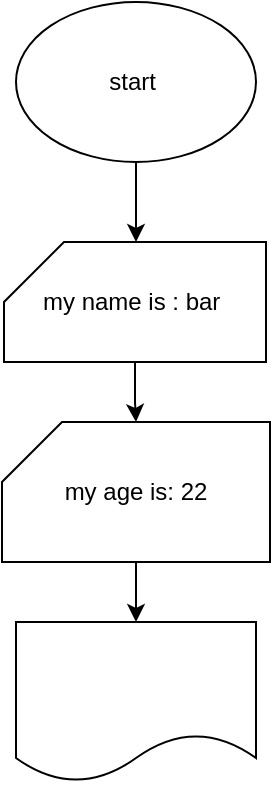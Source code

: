 <mxfile version="23.1.8" type="github">
  <diagram name="דיאגרמה 1 " id="8iiC8M0ED-ne6ttxLf0y">
    <mxGraphModel dx="954" dy="495" grid="1" gridSize="10" guides="1" tooltips="1" connect="1" arrows="1" fold="1" page="1" pageScale="1" pageWidth="827" pageHeight="1169" math="0" shadow="0">
      <root>
        <mxCell id="0" />
        <mxCell id="1" parent="0" />
        <mxCell id="Z33vlQ2mq0ZzH3qCKUNI-2" style="edgeStyle=orthogonalEdgeStyle;rounded=0;orthogonalLoop=1;jettySize=auto;html=1;" edge="1" parent="1" source="Z33vlQ2mq0ZzH3qCKUNI-1">
          <mxGeometry relative="1" as="geometry">
            <mxPoint x="414" y="140" as="targetPoint" />
          </mxGeometry>
        </mxCell>
        <mxCell id="Z33vlQ2mq0ZzH3qCKUNI-1" value="start&amp;nbsp;" style="ellipse;whiteSpace=wrap;html=1;" vertex="1" parent="1">
          <mxGeometry x="354" y="20" width="120" height="80" as="geometry" />
        </mxCell>
        <mxCell id="Z33vlQ2mq0ZzH3qCKUNI-5" style="edgeStyle=orthogonalEdgeStyle;rounded=0;orthogonalLoop=1;jettySize=auto;html=1;" edge="1" parent="1" source="Z33vlQ2mq0ZzH3qCKUNI-4" target="Z33vlQ2mq0ZzH3qCKUNI-6">
          <mxGeometry relative="1" as="geometry">
            <mxPoint x="414" y="280" as="targetPoint" />
          </mxGeometry>
        </mxCell>
        <mxCell id="Z33vlQ2mq0ZzH3qCKUNI-4" value="my name is : bar&amp;nbsp;" style="shape=card;whiteSpace=wrap;html=1;" vertex="1" parent="1">
          <mxGeometry x="348" y="140" width="131" height="60" as="geometry" />
        </mxCell>
        <mxCell id="Z33vlQ2mq0ZzH3qCKUNI-7" style="edgeStyle=orthogonalEdgeStyle;rounded=0;orthogonalLoop=1;jettySize=auto;html=1;" edge="1" parent="1" source="Z33vlQ2mq0ZzH3qCKUNI-6" target="Z33vlQ2mq0ZzH3qCKUNI-8">
          <mxGeometry relative="1" as="geometry">
            <mxPoint x="414" y="340" as="targetPoint" />
          </mxGeometry>
        </mxCell>
        <mxCell id="Z33vlQ2mq0ZzH3qCKUNI-6" value="my age is: 22" style="shape=card;whiteSpace=wrap;html=1;" vertex="1" parent="1">
          <mxGeometry x="347" y="230" width="134" height="70" as="geometry" />
        </mxCell>
        <mxCell id="Z33vlQ2mq0ZzH3qCKUNI-8" value="" style="shape=document;whiteSpace=wrap;html=1;boundedLbl=1;" vertex="1" parent="1">
          <mxGeometry x="354" y="330" width="120" height="80" as="geometry" />
        </mxCell>
      </root>
    </mxGraphModel>
  </diagram>
</mxfile>
